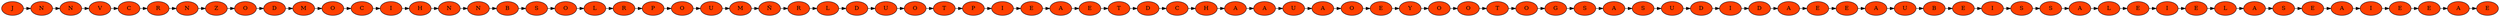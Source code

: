 digraph B{
nodo817995689 -> nodo134505845
{rank = same; nodo817995689 nodo134505845}
nodo817995689[label="J",style=filled, fillcolor="#FF4000"]
nodo134505845 -> nodo1384607240
{rank = same; nodo134505845 nodo1384607240}
nodo134505845[label="N",style=filled, fillcolor="#FF4000"]
nodo1384607240 -> nodo926355977
{rank = same; nodo1384607240 nodo926355977}
nodo1384607240[label="N",style=filled, fillcolor="#FF4000"]
nodo926355977 -> nodo188219281
{rank = same; nodo926355977 nodo188219281}
nodo926355977[label="V",style=filled, fillcolor="#FF4000"]
nodo188219281 -> nodo548609103
{rank = same; nodo188219281 nodo548609103}
nodo188219281[label="C",style=filled, fillcolor="#FF4000"]
nodo548609103 -> nodo1236128127
{rank = same; nodo548609103 nodo1236128127}
nodo548609103[label="R",style=filled, fillcolor="#FF4000"]
nodo1236128127 -> nodo1183130905
{rank = same; nodo1236128127 nodo1183130905}
nodo1236128127[label="N",style=filled, fillcolor="#FF4000"]
nodo1183130905 -> nodo1929019695
{rank = same; nodo1183130905 nodo1929019695}
nodo1183130905[label="Z",style=filled, fillcolor="#FF4000"]
nodo1929019695 -> nodo1251195483
{rank = same; nodo1929019695 nodo1251195483}
nodo1929019695[label="O",style=filled, fillcolor="#FF4000"]
nodo1251195483 -> nodo1838333023
{rank = same; nodo1251195483 nodo1838333023}
nodo1251195483[label="D",style=filled, fillcolor="#FF4000"]
nodo1838333023 -> nodo47247641
{rank = same; nodo1838333023 nodo47247641}
nodo1838333023[label="M",style=filled, fillcolor="#FF4000"]
nodo47247641 -> nodo612756373
{rank = same; nodo47247641 nodo612756373}
nodo47247641[label="O",style=filled, fillcolor="#FF4000"]
nodo612756373 -> nodo1930677308
{rank = same; nodo612756373 nodo1930677308}
nodo612756373[label="C",style=filled, fillcolor="#FF4000"]
nodo1930677308 -> nodo194766405
{rank = same; nodo1930677308 nodo194766405}
nodo1930677308[label="I",style=filled, fillcolor="#FF4000"]
nodo194766405 -> nodo247891478
{rank = same; nodo194766405 nodo247891478}
nodo194766405[label="H",style=filled, fillcolor="#FF4000"]
nodo247891478 -> nodo85204248
{rank = same; nodo247891478 nodo85204248}
nodo247891478[label="N",style=filled, fillcolor="#FF4000"]
nodo85204248 -> nodo1745568682
{rank = same; nodo85204248 nodo1745568682}
nodo85204248[label="N",style=filled, fillcolor="#FF4000"]
nodo1745568682 -> nodo1014376736
{rank = same; nodo1745568682 nodo1014376736}
nodo1745568682[label="B",style=filled, fillcolor="#FF4000"]
nodo1014376736 -> nodo112918158
{rank = same; nodo1014376736 nodo112918158}
nodo1014376736[label="S",style=filled, fillcolor="#FF4000"]
nodo112918158 -> nodo602132380
{rank = same; nodo112918158 nodo602132380}
nodo112918158[label="O",style=filled, fillcolor="#FF4000"]
nodo602132380 -> nodo298307161
{rank = same; nodo602132380 nodo298307161}
nodo602132380[label="L",style=filled, fillcolor="#FF4000"]
nodo298307161 -> nodo485874280
{rank = same; nodo298307161 nodo485874280}
nodo298307161[label="R",style=filled, fillcolor="#FF4000"]
nodo485874280 -> nodo1307187702
{rank = same; nodo485874280 nodo1307187702}
nodo485874280[label="P",style=filled, fillcolor="#FF4000"]
nodo1307187702 -> nodo1883807992
{rank = same; nodo1307187702 nodo1883807992}
nodo1307187702[label="O",style=filled, fillcolor="#FF4000"]
nodo1883807992 -> nodo1607605678
{rank = same; nodo1883807992 nodo1607605678}
nodo1883807992[label="U",style=filled, fillcolor="#FF4000"]
nodo1607605678 -> nodo1833347750
{rank = same; nodo1607605678 nodo1833347750}
nodo1607605678[label="M",style=filled, fillcolor="#FF4000"]
nodo1833347750 -> nodo1887320913
{rank = same; nodo1833347750 nodo1887320913}
nodo1833347750[label="Ñ",style=filled, fillcolor="#FF4000"]
nodo1887320913 -> nodo1157892806
{rank = same; nodo1887320913 nodo1157892806}
nodo1887320913[label="R",style=filled, fillcolor="#FF4000"]
nodo1157892806 -> nodo183779493
{rank = same; nodo1157892806 nodo183779493}
nodo1157892806[label="L",style=filled, fillcolor="#FF4000"]
nodo183779493 -> nodo1379911879
{rank = same; nodo183779493 nodo1379911879}
nodo183779493[label="D",style=filled, fillcolor="#FF4000"]
nodo1379911879 -> nodo1402652002
{rank = same; nodo1379911879 nodo1402652002}
nodo1379911879[label="U",style=filled, fillcolor="#FF4000"]
nodo1402652002 -> nodo908965869
{rank = same; nodo1402652002 nodo908965869}
nodo1402652002[label="O",style=filled, fillcolor="#FF4000"]
nodo908965869 -> nodo510929125
{rank = same; nodo908965869 nodo510929125}
nodo908965869[label="T",style=filled, fillcolor="#FF4000"]
nodo510929125 -> nodo841069084
{rank = same; nodo510929125 nodo841069084}
nodo510929125[label="P",style=filled, fillcolor="#FF4000"]
nodo841069084 -> nodo932561135
{rank = same; nodo841069084 nodo932561135}
nodo841069084[label="I",style=filled, fillcolor="#FF4000"]
nodo932561135 -> nodo1818008367
{rank = same; nodo932561135 nodo1818008367}
nodo932561135[label="E",style=filled, fillcolor="#FF4000"]
nodo1818008367 -> nodo1397798209
{rank = same; nodo1818008367 nodo1397798209}
nodo1818008367[label="A",style=filled, fillcolor="#FF4000"]
nodo1397798209 -> nodo1818119269
{rank = same; nodo1397798209 nodo1818119269}
nodo1397798209[label="E",style=filled, fillcolor="#FF4000"]
nodo1818119269 -> nodo1976921017
{rank = same; nodo1818119269 nodo1976921017}
nodo1818119269[label="T",style=filled, fillcolor="#FF4000"]
nodo1976921017 -> nodo2102920143
{rank = same; nodo1976921017 nodo2102920143}
nodo1976921017[label="D",style=filled, fillcolor="#FF4000"]
nodo2102920143 -> nodo737430424
{rank = same; nodo2102920143 nodo737430424}
nodo2102920143[label="C",style=filled, fillcolor="#FF4000"]
nodo737430424 -> nodo894900199
{rank = same; nodo737430424 nodo894900199}
nodo737430424[label="H",style=filled, fillcolor="#FF4000"]
nodo894900199 -> nodo1795238487
{rank = same; nodo894900199 nodo1795238487}
nodo894900199[label="A",style=filled, fillcolor="#FF4000"]
nodo1795238487 -> nodo1459231363
{rank = same; nodo1795238487 nodo1459231363}
nodo1795238487[label="A",style=filled, fillcolor="#FF4000"]
nodo1459231363 -> nodo1608196943
{rank = same; nodo1459231363 nodo1608196943}
nodo1459231363[label="U",style=filled, fillcolor="#FF4000"]
nodo1608196943 -> nodo1379856252
{rank = same; nodo1608196943 nodo1379856252}
nodo1608196943[label="A",style=filled, fillcolor="#FF4000"]
nodo1379856252 -> nodo806298878
{rank = same; nodo1379856252 nodo806298878}
nodo1379856252[label="O",style=filled, fillcolor="#FF4000"]
nodo806298878 -> nodo908529278
{rank = same; nodo806298878 nodo908529278}
nodo806298878[label="E",style=filled, fillcolor="#FF4000"]
nodo908529278 -> nodo811635374
{rank = same; nodo908529278 nodo811635374}
nodo908529278[label="Y",style=filled, fillcolor="#FF4000"]
nodo811635374 -> nodo360763089
{rank = same; nodo811635374 nodo360763089}
nodo811635374[label="O",style=filled, fillcolor="#FF4000"]
nodo360763089 -> nodo1558261835
{rank = same; nodo360763089 nodo1558261835}
nodo360763089[label="O",style=filled, fillcolor="#FF4000"]
nodo1558261835 -> nodo1388024151
{rank = same; nodo1558261835 nodo1388024151}
nodo1558261835[label="T",style=filled, fillcolor="#FF4000"]
nodo1388024151 -> nodo1727695948
{rank = same; nodo1388024151 nodo1727695948}
nodo1388024151[label="O",style=filled, fillcolor="#FF4000"]
nodo1727695948 -> nodo1964974084
{rank = same; nodo1727695948 nodo1964974084}
nodo1727695948[label="G",style=filled, fillcolor="#FF4000"]
nodo1964974084 -> nodo539571588
{rank = same; nodo1964974084 nodo539571588}
nodo1964974084[label="S",style=filled, fillcolor="#FF4000"]
nodo539571588 -> nodo781597183
{rank = same; nodo539571588 nodo781597183}
nodo539571588[label="A",style=filled, fillcolor="#FF4000"]
nodo781597183 -> nodo473712781
{rank = same; nodo781597183 nodo473712781}
nodo781597183[label="S",style=filled, fillcolor="#FF4000"]
nodo473712781 -> nodo271537166
{rank = same; nodo473712781 nodo271537166}
nodo473712781[label="U",style=filled, fillcolor="#FF4000"]
nodo271537166 -> nodo2034484890
{rank = same; nodo271537166 nodo2034484890}
nodo271537166[label="D",style=filled, fillcolor="#FF4000"]
nodo2034484890 -> nodo1720009100
{rank = same; nodo2034484890 nodo1720009100}
nodo2034484890[label="I",style=filled, fillcolor="#FF4000"]
nodo1720009100 -> nodo402855409
{rank = same; nodo1720009100 nodo402855409}
nodo1720009100[label="D",style=filled, fillcolor="#FF4000"]
nodo402855409 -> nodo1927720411
{rank = same; nodo402855409 nodo1927720411}
nodo402855409[label="A",style=filled, fillcolor="#FF4000"]
nodo1927720411 -> nodo360108555
{rank = same; nodo1927720411 nodo360108555}
nodo1927720411[label="E",style=filled, fillcolor="#FF4000"]
nodo360108555 -> nodo1504933896
{rank = same; nodo360108555 nodo1504933896}
nodo360108555[label="E",style=filled, fillcolor="#FF4000"]
nodo1504933896 -> nodo1503609426
{rank = same; nodo1504933896 nodo1503609426}
nodo1504933896[label="A",style=filled, fillcolor="#FF4000"]
nodo1503609426 -> nodo516990159
{rank = same; nodo1503609426 nodo516990159}
nodo1503609426[label="U",style=filled, fillcolor="#FF4000"]
nodo516990159 -> nodo1033227156
{rank = same; nodo516990159 nodo1033227156}
nodo516990159[label="B",style=filled, fillcolor="#FF4000"]
nodo1033227156 -> nodo2133104406
{rank = same; nodo1033227156 nodo2133104406}
nodo1033227156[label="E",style=filled, fillcolor="#FF4000"]
nodo2133104406 -> nodo1552598898
{rank = same; nodo2133104406 nodo1552598898}
nodo2133104406[label="I",style=filled, fillcolor="#FF4000"]
nodo1552598898 -> nodo1206380272
{rank = same; nodo1552598898 nodo1206380272}
nodo1552598898[label="S",style=filled, fillcolor="#FF4000"]
nodo1206380272 -> nodo1413307635
{rank = same; nodo1206380272 nodo1413307635}
nodo1206380272[label="S",style=filled, fillcolor="#FF4000"]
nodo1413307635 -> nodo268107077
{rank = same; nodo1413307635 nodo268107077}
nodo1413307635[label="A",style=filled, fillcolor="#FF4000"]
nodo268107077 -> nodo88148639
{rank = same; nodo268107077 nodo88148639}
nodo268107077[label="L",style=filled, fillcolor="#FF4000"]
nodo88148639 -> nodo2104077473
{rank = same; nodo88148639 nodo2104077473}
nodo88148639[label="E",style=filled, fillcolor="#FF4000"]
nodo2104077473 -> nodo1133362491
{rank = same; nodo2104077473 nodo1133362491}
nodo2104077473[label="I",style=filled, fillcolor="#FF4000"]
nodo1133362491 -> nodo465924314
{rank = same; nodo1133362491 nodo465924314}
nodo1133362491[label="E",style=filled, fillcolor="#FF4000"]
nodo465924314 -> nodo375231695
{rank = same; nodo465924314 nodo375231695}
nodo465924314[label="L",style=filled, fillcolor="#FF4000"]
nodo375231695 -> nodo643902977
{rank = same; nodo375231695 nodo643902977}
nodo375231695[label="A",style=filled, fillcolor="#FF4000"]
nodo643902977 -> nodo137051027
{rank = same; nodo643902977 nodo137051027}
nodo643902977[label="S",style=filled, fillcolor="#FF4000"]
nodo137051027 -> nodo945342956
{rank = same; nodo137051027 nodo945342956}
nodo137051027[label="E",style=filled, fillcolor="#FF4000"]
nodo945342956 -> nodo1121569220
{rank = same; nodo945342956 nodo1121569220}
nodo945342956[label="A",style=filled, fillcolor="#FF4000"]
nodo1121569220 -> nodo1835525816
{rank = same; nodo1121569220 nodo1835525816}
nodo1121569220[label="I",style=filled, fillcolor="#FF4000"]
nodo1835525816 -> nodo1010941732
{rank = same; nodo1835525816 nodo1010941732}
nodo1835525816[label="E",style=filled, fillcolor="#FF4000"]
nodo1010941732 -> nodo1109923561
{rank = same; nodo1010941732 nodo1109923561}
nodo1010941732[label="E",style=filled, fillcolor="#FF4000"]
nodo1109923561 -> nodo1320382593
{rank = same; nodo1109923561 nodo1320382593}
nodo1109923561[label="A",style=filled, fillcolor="#FF4000"]
nodo1320382593[label="E",style=filled, fillcolor="#FF4000"]
}
